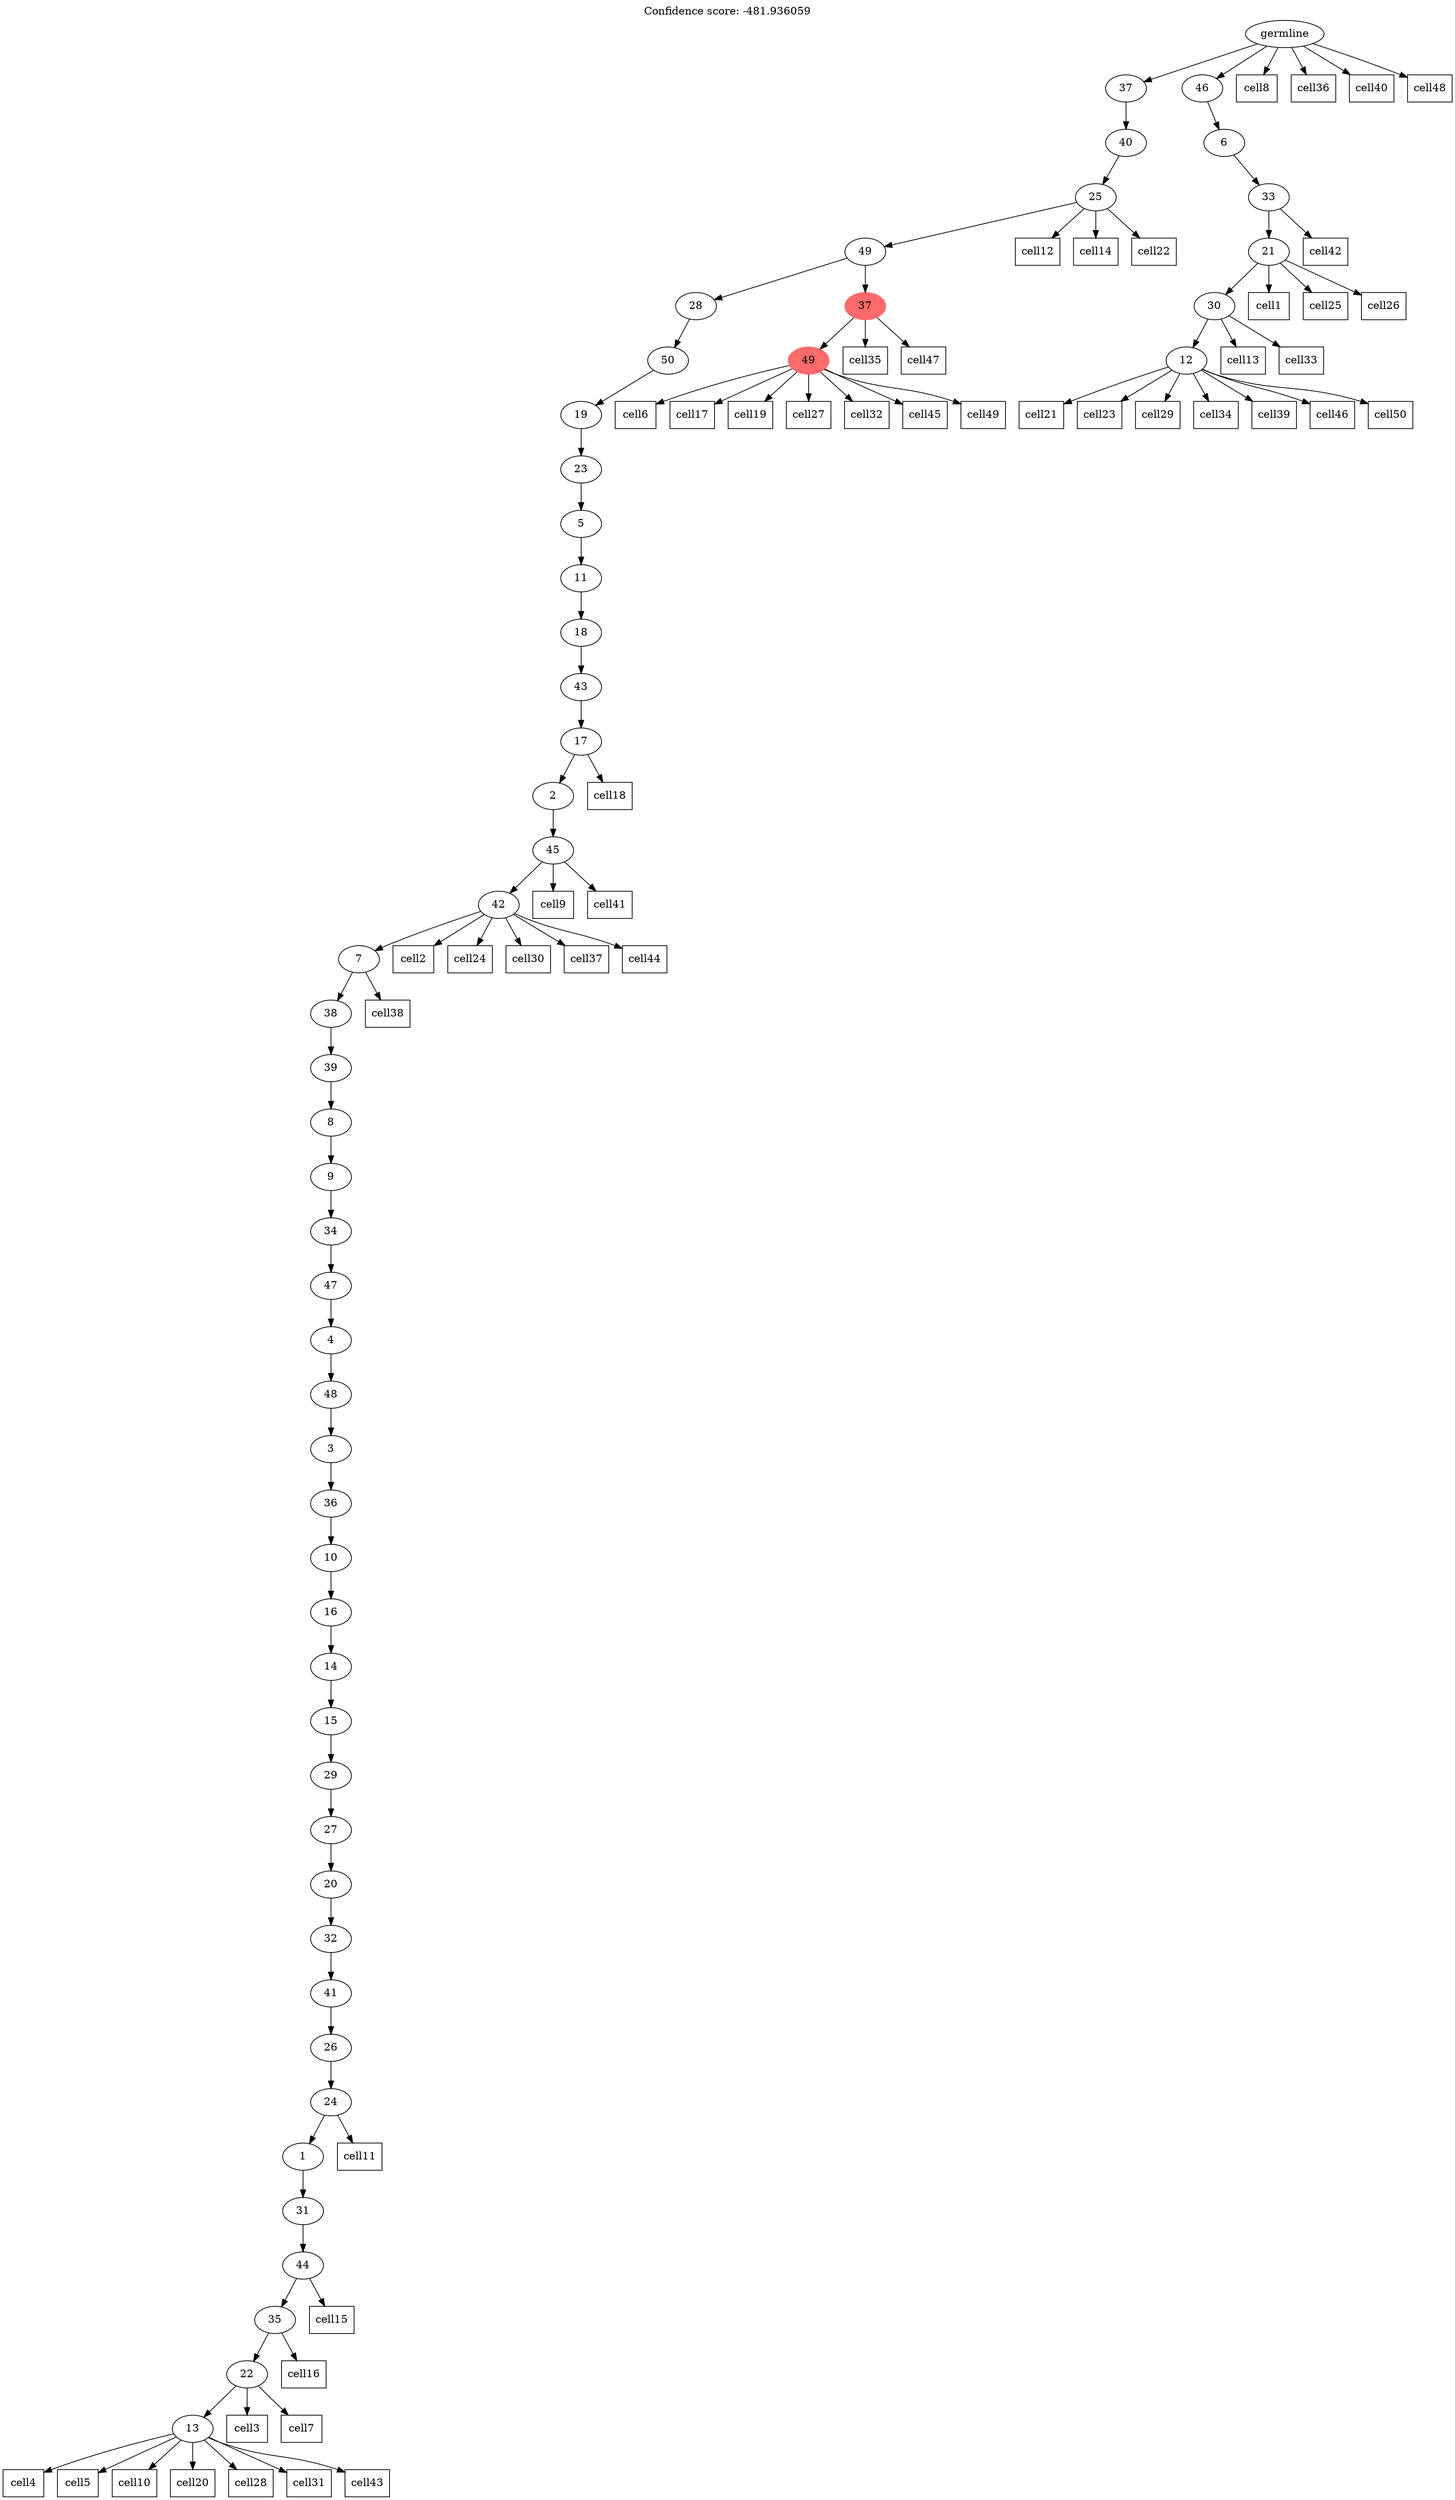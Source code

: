 digraph g {
	"51" -> "52";
	"52" [label="13"];
	"50" -> "51";
	"51" [label="22"];
	"49" -> "50";
	"50" [label="35"];
	"48" -> "49";
	"49" [label="44"];
	"47" -> "48";
	"48" [label="31"];
	"46" -> "47";
	"47" [label="1"];
	"45" -> "46";
	"46" [label="24"];
	"44" -> "45";
	"45" [label="26"];
	"43" -> "44";
	"44" [label="41"];
	"42" -> "43";
	"43" [label="32"];
	"41" -> "42";
	"42" [label="20"];
	"40" -> "41";
	"41" [label="27"];
	"39" -> "40";
	"40" [label="29"];
	"38" -> "39";
	"39" [label="15"];
	"37" -> "38";
	"38" [label="14"];
	"36" -> "37";
	"37" [label="16"];
	"35" -> "36";
	"36" [label="10"];
	"34" -> "35";
	"35" [label="36"];
	"33" -> "34";
	"34" [label="3"];
	"32" -> "33";
	"33" [label="48"];
	"31" -> "32";
	"32" [label="4"];
	"30" -> "31";
	"31" [label="47"];
	"29" -> "30";
	"30" [label="34"];
	"28" -> "29";
	"29" [label="9"];
	"27" -> "28";
	"28" [label="8"];
	"26" -> "27";
	"27" [label="39"];
	"25" -> "26";
	"26" [label="38"];
	"24" -> "25";
	"25" [label="7"];
	"23" -> "24";
	"24" [label="42"];
	"22" -> "23";
	"23" [label="45"];
	"21" -> "22";
	"22" [label="2"];
	"20" -> "21";
	"21" [label="17"];
	"19" -> "20";
	"20" [label="43"];
	"18" -> "19";
	"19" [label="18"];
	"17" -> "18";
	"18" [label="11"];
	"16" -> "17";
	"17" [label="5"];
	"15" -> "16";
	"16" [label="23"];
	"14" -> "15";
	"15" [label="19"];
	"13" -> "14";
	"14" [label="50"];
	"11" -> "12";
	"12" [color=indianred1, style=filled, label="49"];
	"10" -> "11";
	"11" [color=indianred1, style=filled, label="37"];
	"10" -> "13";
	"13" [label="28"];
	"9" -> "10";
	"10" [label="49"];
	"8" -> "9";
	"9" [label="25"];
	"7" -> "8";
	"8" [label="40"];
	"5" -> "6";
	"6" [label="12"];
	"4" -> "5";
	"5" [label="30"];
	"3" -> "4";
	"4" [label="21"];
	"2" -> "3";
	"3" [label="33"];
	"1" -> "2";
	"2" [label="6"];
	"0" -> "1";
	"1" [label="46"];
	"0" -> "7";
	"7" [label="37"];
	"0" [label="germline"];
	"4" -> "cell1";
	"cell1" [shape=box];
	"24" -> "cell2";
	"cell2" [shape=box];
	"51" -> "cell3";
	"cell3" [shape=box];
	"52" -> "cell4";
	"cell4" [shape=box];
	"52" -> "cell5";
	"cell5" [shape=box];
	"12" -> "cell6";
	"cell6" [shape=box];
	"51" -> "cell7";
	"cell7" [shape=box];
	"0" -> "cell8";
	"cell8" [shape=box];
	"23" -> "cell9";
	"cell9" [shape=box];
	"52" -> "cell10";
	"cell10" [shape=box];
	"46" -> "cell11";
	"cell11" [shape=box];
	"9" -> "cell12";
	"cell12" [shape=box];
	"5" -> "cell13";
	"cell13" [shape=box];
	"9" -> "cell14";
	"cell14" [shape=box];
	"49" -> "cell15";
	"cell15" [shape=box];
	"50" -> "cell16";
	"cell16" [shape=box];
	"12" -> "cell17";
	"cell17" [shape=box];
	"21" -> "cell18";
	"cell18" [shape=box];
	"12" -> "cell19";
	"cell19" [shape=box];
	"52" -> "cell20";
	"cell20" [shape=box];
	"6" -> "cell21";
	"cell21" [shape=box];
	"9" -> "cell22";
	"cell22" [shape=box];
	"6" -> "cell23";
	"cell23" [shape=box];
	"24" -> "cell24";
	"cell24" [shape=box];
	"4" -> "cell25";
	"cell25" [shape=box];
	"4" -> "cell26";
	"cell26" [shape=box];
	"12" -> "cell27";
	"cell27" [shape=box];
	"52" -> "cell28";
	"cell28" [shape=box];
	"6" -> "cell29";
	"cell29" [shape=box];
	"24" -> "cell30";
	"cell30" [shape=box];
	"52" -> "cell31";
	"cell31" [shape=box];
	"12" -> "cell32";
	"cell32" [shape=box];
	"5" -> "cell33";
	"cell33" [shape=box];
	"6" -> "cell34";
	"cell34" [shape=box];
	"11" -> "cell35";
	"cell35" [shape=box];
	"0" -> "cell36";
	"cell36" [shape=box];
	"24" -> "cell37";
	"cell37" [shape=box];
	"25" -> "cell38";
	"cell38" [shape=box];
	"6" -> "cell39";
	"cell39" [shape=box];
	"0" -> "cell40";
	"cell40" [shape=box];
	"23" -> "cell41";
	"cell41" [shape=box];
	"3" -> "cell42";
	"cell42" [shape=box];
	"52" -> "cell43";
	"cell43" [shape=box];
	"24" -> "cell44";
	"cell44" [shape=box];
	"12" -> "cell45";
	"cell45" [shape=box];
	"6" -> "cell46";
	"cell46" [shape=box];
	"11" -> "cell47";
	"cell47" [shape=box];
	"0" -> "cell48";
	"cell48" [shape=box];
	"12" -> "cell49";
	"cell49" [shape=box];
	"6" -> "cell50";
	"cell50" [shape=box];
	labelloc="t";
	label="Confidence score: -481.936059";
}
